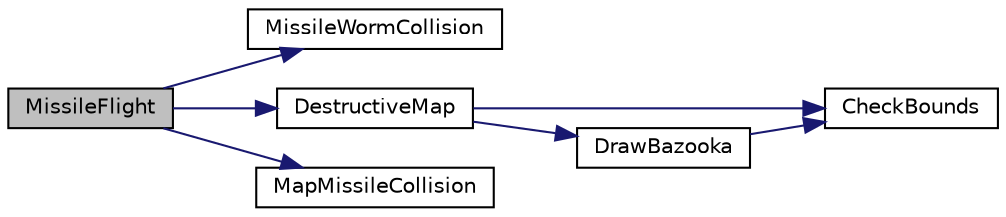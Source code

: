 digraph "MissileFlight"
{
 // LATEX_PDF_SIZE
  edge [fontname="Helvetica",fontsize="10",labelfontname="Helvetica",labelfontsize="10"];
  node [fontname="Helvetica",fontsize="10",shape=record];
  rankdir="LR";
  Node49 [label="MissileFlight",height=0.2,width=0.4,color="black", fillcolor="grey75", style="filled", fontcolor="black",tooltip="Function used for making missile fly on parabolic trajectory."];
  Node49 -> Node50 [color="midnightblue",fontsize="10",style="solid",fontname="Helvetica"];
  Node50 [label="MissileWormCollision",height=0.2,width=0.4,color="black", fillcolor="white", style="filled",URL="$game_8c.html#a9f146395d72c84962e18206af908752c",tooltip="Function used to check if missile has hit the worm."];
  Node49 -> Node51 [color="midnightblue",fontsize="10",style="solid",fontname="Helvetica"];
  Node51 [label="DestructiveMap",height=0.2,width=0.4,color="black", fillcolor="white", style="filled",URL="$game_8c.html#ac16e4fdd7a567918f1d8587c011da1b3",tooltip="Updating map affected by missile."];
  Node51 -> Node52 [color="midnightblue",fontsize="10",style="solid",fontname="Helvetica"];
  Node52 [label="CheckBounds",height=0.2,width=0.4,color="black", fillcolor="white", style="filled",URL="$game_8c.html#a468e6bee1a546cf14c4729cd44d9597f",tooltip="Function used to check if an object has reached the end of terrain."];
  Node51 -> Node53 [color="midnightblue",fontsize="10",style="solid",fontname="Helvetica"];
  Node53 [label="DrawBazooka",height=0.2,width=0.4,color="black", fillcolor="white", style="filled",URL="$_worm_8c.html#ac7de59f5b8359eb805d0d4aec0580b09",tooltip="Function used for drawing bazooka on screen by initializing it's parameters and uploading it's textur..."];
  Node53 -> Node52 [color="midnightblue",fontsize="10",style="solid",fontname="Helvetica"];
  Node49 -> Node54 [color="midnightblue",fontsize="10",style="solid",fontname="Helvetica"];
  Node54 [label="MapMissileCollision",height=0.2,width=0.4,color="black", fillcolor="white", style="filled",URL="$game_8c.html#a09a7fdd30cf659f4daccabbe9dad464c",tooltip="Function which check if collision between map and missile has occured."];
}
